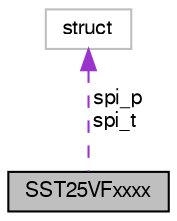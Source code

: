 digraph "SST25VFxxxx"
{
  edge [fontname="FreeSans",fontsize="10",labelfontname="FreeSans",labelfontsize="10"];
  node [fontname="FreeSans",fontsize="10",shape=record];
  Node1 [label="SST25VFxxxx",height=0.2,width=0.4,color="black", fillcolor="grey75", style="filled", fontcolor="black"];
  Node2 -> Node1 [dir="back",color="darkorchid3",fontsize="10",style="dashed",label=" spi_p\nspi_t" ,fontname="FreeSans"];
  Node2 [label="struct",height=0.2,width=0.4,color="grey75", fillcolor="white", style="filled"];
}
